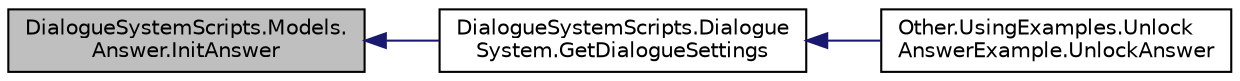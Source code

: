digraph "DialogueSystemScripts.Models.Answer.InitAnswer"
{
  edge [fontname="Helvetica",fontsize="10",labelfontname="Helvetica",labelfontsize="10"];
  node [fontname="Helvetica",fontsize="10",shape=record];
  rankdir="LR";
  Node1 [label="DialogueSystemScripts.Models.\lAnswer.InitAnswer",height=0.2,width=0.4,color="black", fillcolor="grey75", style="filled", fontcolor="black"];
  Node1 -> Node2 [dir="back",color="midnightblue",fontsize="10",style="solid",fontname="Helvetica"];
  Node2 [label="DialogueSystemScripts.Dialogue\lSystem.GetDialogueSettings",height=0.2,width=0.4,color="black", fillcolor="white", style="filled",URL="$class_dialogue_system_scripts_1_1_dialogue_system.html#a80786a6ceef1572a79906131dd28cb8b",tooltip="Метод для получения настроек диалога. "];
  Node2 -> Node3 [dir="back",color="midnightblue",fontsize="10",style="solid",fontname="Helvetica"];
  Node3 [label="Other.UsingExamples.Unlock\lAnswerExample.UnlockAnswer",height=0.2,width=0.4,color="black", fillcolor="white", style="filled",URL="$class_other_1_1_using_examples_1_1_unlock_answer_example.html#afa793050d5c11c0aaaa3e3f6ae089694",tooltip="Метод, разблокирующий закрытый(неактивный) вариант ответа в системе диалогов. "];
}
